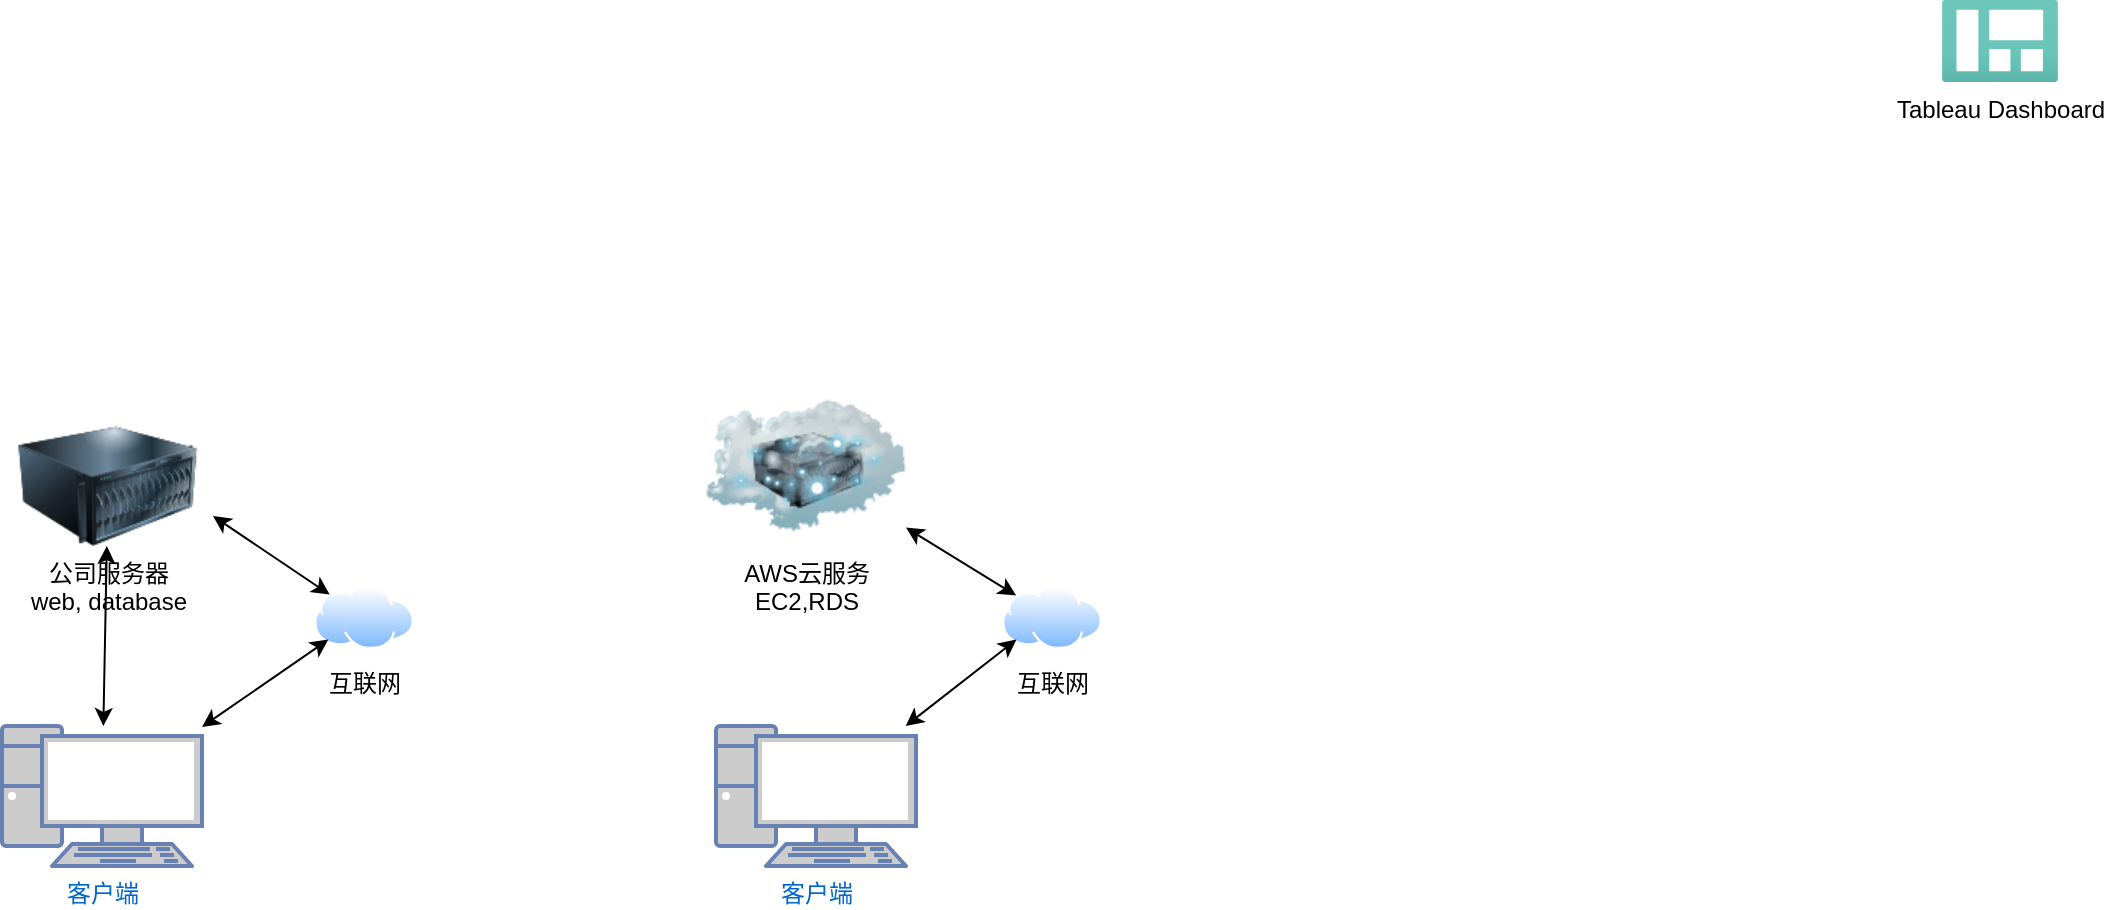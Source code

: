 <mxfile version="18.1.3" type="github">
  <diagram id="Ht1M8jgEwFfnCIfOTk4-" name="Page-1">
    <mxGraphModel dx="1022" dy="426" grid="1" gridSize="10" guides="1" tooltips="1" connect="1" arrows="1" fold="1" page="1" pageScale="1" pageWidth="1169" pageHeight="827" math="0" shadow="0">
      <root>
        <mxCell id="0" />
        <mxCell id="1" parent="0" />
        <mxCell id="HbvPqLadg1i_rSj2PFfl-9" value="Tableau Dashboard" style="aspect=fixed;html=1;points=[];align=center;image;fontSize=12;image=img/lib/azure2/general/Dashboard.svg;" parent="1" vertex="1">
          <mxGeometry x="1100" y="207" width="58" height="40.94" as="geometry" />
        </mxCell>
        <mxCell id="X55CCtNxc5VpY9KdElDh-2" value="AWS云服务&lt;br&gt;EC2,RDS" style="image;html=1;image=img/lib/clip_art/networking/Cloud_Server_128x128.png" parent="1" vertex="1">
          <mxGeometry x="482" y="400" width="100" height="80" as="geometry" />
        </mxCell>
        <mxCell id="X55CCtNxc5VpY9KdElDh-3" value="互联网" style="aspect=fixed;perimeter=ellipsePerimeter;html=1;align=center;shadow=0;dashed=0;spacingTop=3;image;image=img/lib/active_directory/internet_cloud.svg;" parent="1" vertex="1">
          <mxGeometry x="286" y="500" width="50" height="31.5" as="geometry" />
        </mxCell>
        <mxCell id="X55CCtNxc5VpY9KdElDh-5" value="公司服务器&lt;br&gt;web, database" style="image;html=1;image=img/lib/clip_art/computers/Server_128x128.png" parent="1" vertex="1">
          <mxGeometry x="130.5" y="420" width="105" height="60" as="geometry" />
        </mxCell>
        <mxCell id="X55CCtNxc5VpY9KdElDh-6" value="客户端" style="fontColor=#0066CC;verticalAlign=top;verticalLabelPosition=bottom;labelPosition=center;align=center;html=1;outlineConnect=0;fillColor=#CCCCCC;strokeColor=#6881B3;gradientColor=none;gradientDirection=north;strokeWidth=2;shape=mxgraph.networks.pc;" parent="1" vertex="1">
          <mxGeometry x="130" y="570" width="100" height="70" as="geometry" />
        </mxCell>
        <mxCell id="X55CCtNxc5VpY9KdElDh-17" value="" style="endArrow=classic;startArrow=classic;html=1;rounded=0;" parent="1" source="X55CCtNxc5VpY9KdElDh-6" target="X55CCtNxc5VpY9KdElDh-5" edge="1">
          <mxGeometry width="100" height="100" relative="1" as="geometry">
            <mxPoint x="186" y="590" as="sourcePoint" />
            <mxPoint x="186" y="510" as="targetPoint" />
          </mxGeometry>
        </mxCell>
        <mxCell id="X55CCtNxc5VpY9KdElDh-18" value="" style="endArrow=classic;startArrow=classic;html=1;rounded=0;exitX=1;exitY=0.75;exitDx=0;exitDy=0;" parent="1" source="X55CCtNxc5VpY9KdElDh-5" target="X55CCtNxc5VpY9KdElDh-3" edge="1">
          <mxGeometry width="100" height="100" relative="1" as="geometry">
            <mxPoint x="236" y="442" as="sourcePoint" />
            <mxPoint x="276" y="500" as="targetPoint" />
            <Array as="points" />
          </mxGeometry>
        </mxCell>
        <mxCell id="X55CCtNxc5VpY9KdElDh-19" value="" style="endArrow=classic;startArrow=classic;html=1;rounded=0;entryX=0;entryY=1;entryDx=0;entryDy=0;" parent="1" source="X55CCtNxc5VpY9KdElDh-6" target="X55CCtNxc5VpY9KdElDh-3" edge="1">
          <mxGeometry width="100" height="100" relative="1" as="geometry">
            <mxPoint x="191" y="600" as="sourcePoint" />
            <mxPoint x="192.571" y="490" as="targetPoint" />
          </mxGeometry>
        </mxCell>
        <mxCell id="X55CCtNxc5VpY9KdElDh-20" value="互联网" style="aspect=fixed;perimeter=ellipsePerimeter;html=1;align=center;shadow=0;dashed=0;spacingTop=3;image;image=img/lib/active_directory/internet_cloud.svg;" parent="1" vertex="1">
          <mxGeometry x="630" y="500" width="50" height="31.5" as="geometry" />
        </mxCell>
        <mxCell id="X55CCtNxc5VpY9KdElDh-21" value="客户端" style="fontColor=#0066CC;verticalAlign=top;verticalLabelPosition=bottom;labelPosition=center;align=center;html=1;outlineConnect=0;fillColor=#CCCCCC;strokeColor=#6881B3;gradientColor=none;gradientDirection=north;strokeWidth=2;shape=mxgraph.networks.pc;" parent="1" vertex="1">
          <mxGeometry x="487" y="570" width="100" height="70" as="geometry" />
        </mxCell>
        <mxCell id="X55CCtNxc5VpY9KdElDh-23" value="" style="endArrow=classic;startArrow=classic;html=1;rounded=0;" parent="1" source="X55CCtNxc5VpY9KdElDh-2" target="X55CCtNxc5VpY9KdElDh-20" edge="1">
          <mxGeometry width="100" height="100" relative="1" as="geometry">
            <mxPoint x="567" y="450.7" as="sourcePoint" />
            <mxPoint x="625.329" y="490.003" as="targetPoint" />
            <Array as="points" />
          </mxGeometry>
        </mxCell>
        <mxCell id="X55CCtNxc5VpY9KdElDh-24" value="" style="endArrow=classic;startArrow=classic;html=1;rounded=0;exitX=0;exitY=1;exitDx=0;exitDy=0;" parent="1" source="X55CCtNxc5VpY9KdElDh-20" target="X55CCtNxc5VpY9KdElDh-21" edge="1">
          <mxGeometry width="100" height="100" relative="1" as="geometry">
            <mxPoint x="519.94" y="510.002" as="sourcePoint" />
            <mxPoint x="582.003" y="546.063" as="targetPoint" />
            <Array as="points" />
          </mxGeometry>
        </mxCell>
      </root>
    </mxGraphModel>
  </diagram>
</mxfile>
